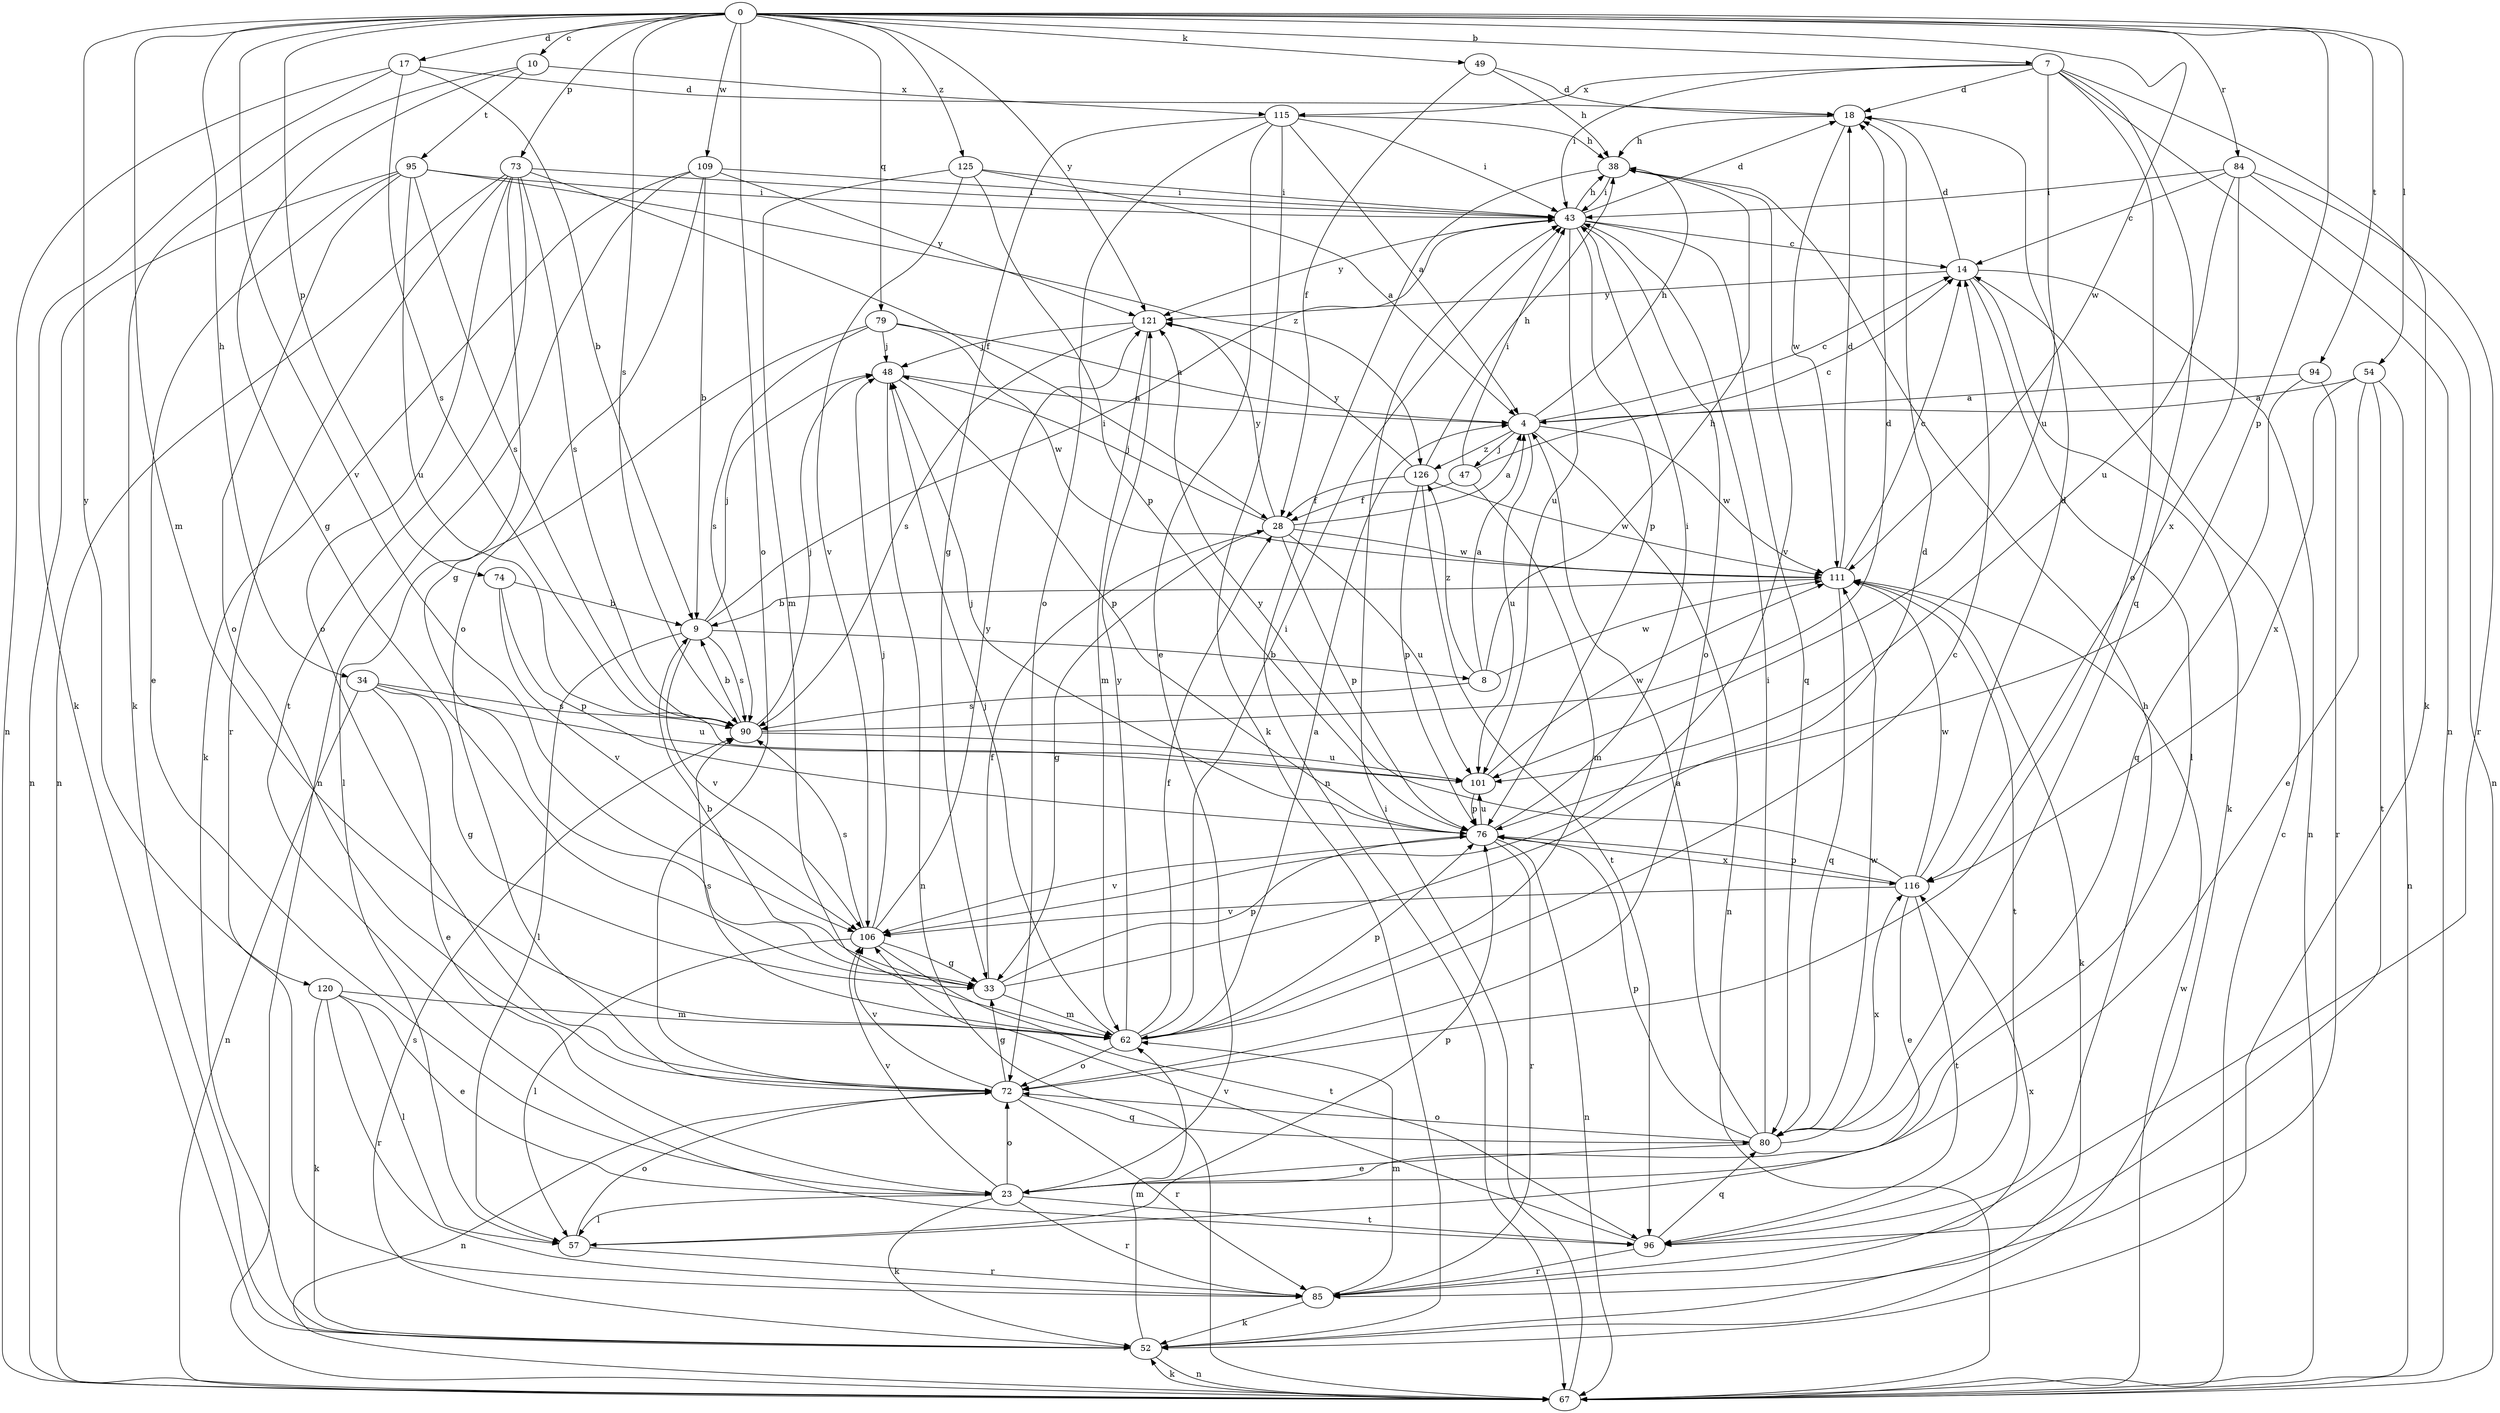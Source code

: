 strict digraph  {
0;
4;
7;
8;
9;
10;
14;
17;
18;
23;
28;
33;
34;
38;
43;
47;
48;
49;
52;
54;
57;
62;
67;
72;
73;
74;
76;
79;
80;
84;
85;
90;
94;
95;
96;
101;
106;
109;
111;
115;
116;
120;
121;
125;
126;
0 -> 7  [label=b];
0 -> 10  [label=c];
0 -> 17  [label=d];
0 -> 34  [label=h];
0 -> 49  [label=k];
0 -> 54  [label=l];
0 -> 62  [label=m];
0 -> 72  [label=o];
0 -> 73  [label=p];
0 -> 74  [label=p];
0 -> 76  [label=p];
0 -> 79  [label=q];
0 -> 84  [label=r];
0 -> 90  [label=s];
0 -> 94  [label=t];
0 -> 106  [label=v];
0 -> 109  [label=w];
0 -> 111  [label=w];
0 -> 120  [label=y];
0 -> 121  [label=y];
0 -> 125  [label=z];
4 -> 14  [label=c];
4 -> 38  [label=h];
4 -> 47  [label=j];
4 -> 67  [label=n];
4 -> 101  [label=u];
4 -> 111  [label=w];
4 -> 126  [label=z];
7 -> 18  [label=d];
7 -> 43  [label=i];
7 -> 52  [label=k];
7 -> 67  [label=n];
7 -> 72  [label=o];
7 -> 80  [label=q];
7 -> 101  [label=u];
7 -> 115  [label=x];
8 -> 4  [label=a];
8 -> 38  [label=h];
8 -> 90  [label=s];
8 -> 111  [label=w];
8 -> 126  [label=z];
9 -> 8  [label=b];
9 -> 43  [label=i];
9 -> 48  [label=j];
9 -> 57  [label=l];
9 -> 90  [label=s];
9 -> 106  [label=v];
10 -> 33  [label=g];
10 -> 52  [label=k];
10 -> 95  [label=t];
10 -> 115  [label=x];
14 -> 18  [label=d];
14 -> 52  [label=k];
14 -> 57  [label=l];
14 -> 67  [label=n];
14 -> 121  [label=y];
17 -> 9  [label=b];
17 -> 18  [label=d];
17 -> 52  [label=k];
17 -> 67  [label=n];
17 -> 90  [label=s];
18 -> 38  [label=h];
18 -> 111  [label=w];
23 -> 52  [label=k];
23 -> 57  [label=l];
23 -> 72  [label=o];
23 -> 85  [label=r];
23 -> 96  [label=t];
23 -> 106  [label=v];
28 -> 4  [label=a];
28 -> 33  [label=g];
28 -> 48  [label=j];
28 -> 76  [label=p];
28 -> 101  [label=u];
28 -> 111  [label=w];
28 -> 121  [label=y];
33 -> 9  [label=b];
33 -> 18  [label=d];
33 -> 28  [label=f];
33 -> 62  [label=m];
33 -> 76  [label=p];
34 -> 23  [label=e];
34 -> 33  [label=g];
34 -> 67  [label=n];
34 -> 90  [label=s];
34 -> 101  [label=u];
38 -> 43  [label=i];
38 -> 67  [label=n];
38 -> 106  [label=v];
43 -> 14  [label=c];
43 -> 18  [label=d];
43 -> 38  [label=h];
43 -> 72  [label=o];
43 -> 76  [label=p];
43 -> 80  [label=q];
43 -> 101  [label=u];
43 -> 121  [label=y];
47 -> 14  [label=c];
47 -> 28  [label=f];
47 -> 43  [label=i];
47 -> 62  [label=m];
48 -> 4  [label=a];
48 -> 67  [label=n];
48 -> 76  [label=p];
49 -> 18  [label=d];
49 -> 28  [label=f];
49 -> 38  [label=h];
52 -> 62  [label=m];
52 -> 67  [label=n];
52 -> 90  [label=s];
54 -> 4  [label=a];
54 -> 23  [label=e];
54 -> 67  [label=n];
54 -> 96  [label=t];
54 -> 116  [label=x];
57 -> 72  [label=o];
57 -> 76  [label=p];
57 -> 85  [label=r];
62 -> 4  [label=a];
62 -> 14  [label=c];
62 -> 28  [label=f];
62 -> 43  [label=i];
62 -> 48  [label=j];
62 -> 72  [label=o];
62 -> 76  [label=p];
62 -> 90  [label=s];
62 -> 121  [label=y];
67 -> 14  [label=c];
67 -> 43  [label=i];
67 -> 52  [label=k];
67 -> 111  [label=w];
72 -> 33  [label=g];
72 -> 67  [label=n];
72 -> 80  [label=q];
72 -> 85  [label=r];
72 -> 106  [label=v];
73 -> 28  [label=f];
73 -> 33  [label=g];
73 -> 43  [label=i];
73 -> 67  [label=n];
73 -> 72  [label=o];
73 -> 85  [label=r];
73 -> 90  [label=s];
73 -> 96  [label=t];
74 -> 9  [label=b];
74 -> 76  [label=p];
74 -> 106  [label=v];
76 -> 43  [label=i];
76 -> 48  [label=j];
76 -> 67  [label=n];
76 -> 85  [label=r];
76 -> 101  [label=u];
76 -> 106  [label=v];
76 -> 116  [label=x];
79 -> 4  [label=a];
79 -> 48  [label=j];
79 -> 57  [label=l];
79 -> 90  [label=s];
79 -> 111  [label=w];
80 -> 4  [label=a];
80 -> 23  [label=e];
80 -> 43  [label=i];
80 -> 72  [label=o];
80 -> 76  [label=p];
80 -> 111  [label=w];
80 -> 116  [label=x];
84 -> 14  [label=c];
84 -> 43  [label=i];
84 -> 67  [label=n];
84 -> 85  [label=r];
84 -> 101  [label=u];
84 -> 116  [label=x];
85 -> 52  [label=k];
85 -> 62  [label=m];
85 -> 116  [label=x];
90 -> 9  [label=b];
90 -> 18  [label=d];
90 -> 48  [label=j];
90 -> 101  [label=u];
94 -> 4  [label=a];
94 -> 80  [label=q];
94 -> 85  [label=r];
95 -> 23  [label=e];
95 -> 43  [label=i];
95 -> 67  [label=n];
95 -> 72  [label=o];
95 -> 90  [label=s];
95 -> 101  [label=u];
95 -> 126  [label=z];
96 -> 38  [label=h];
96 -> 80  [label=q];
96 -> 85  [label=r];
96 -> 106  [label=v];
101 -> 76  [label=p];
101 -> 111  [label=w];
106 -> 33  [label=g];
106 -> 48  [label=j];
106 -> 57  [label=l];
106 -> 90  [label=s];
106 -> 96  [label=t];
106 -> 121  [label=y];
109 -> 9  [label=b];
109 -> 43  [label=i];
109 -> 52  [label=k];
109 -> 67  [label=n];
109 -> 72  [label=o];
109 -> 121  [label=y];
111 -> 9  [label=b];
111 -> 14  [label=c];
111 -> 18  [label=d];
111 -> 52  [label=k];
111 -> 80  [label=q];
111 -> 96  [label=t];
115 -> 4  [label=a];
115 -> 23  [label=e];
115 -> 33  [label=g];
115 -> 38  [label=h];
115 -> 43  [label=i];
115 -> 52  [label=k];
115 -> 72  [label=o];
116 -> 18  [label=d];
116 -> 23  [label=e];
116 -> 76  [label=p];
116 -> 96  [label=t];
116 -> 106  [label=v];
116 -> 111  [label=w];
116 -> 121  [label=y];
120 -> 23  [label=e];
120 -> 52  [label=k];
120 -> 57  [label=l];
120 -> 62  [label=m];
120 -> 85  [label=r];
121 -> 48  [label=j];
121 -> 62  [label=m];
121 -> 90  [label=s];
125 -> 4  [label=a];
125 -> 43  [label=i];
125 -> 62  [label=m];
125 -> 76  [label=p];
125 -> 106  [label=v];
126 -> 28  [label=f];
126 -> 38  [label=h];
126 -> 76  [label=p];
126 -> 96  [label=t];
126 -> 111  [label=w];
126 -> 121  [label=y];
}
